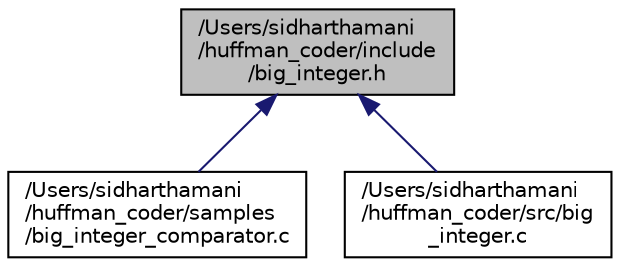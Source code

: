 digraph "/Users/sidharthamani/huffman_coder/include/big_integer.h"
{
  edge [fontname="Helvetica",fontsize="10",labelfontname="Helvetica",labelfontsize="10"];
  node [fontname="Helvetica",fontsize="10",shape=record];
  Node1 [label="/Users/sidharthamani\l/huffman_coder/include\l/big_integer.h",height=0.2,width=0.4,color="black", fillcolor="grey75", style="filled" fontcolor="black"];
  Node1 -> Node2 [dir="back",color="midnightblue",fontsize="10",style="solid",fontname="Helvetica"];
  Node2 [label="/Users/sidharthamani\l/huffman_coder/samples\l/big_integer_comparator.c",height=0.2,width=0.4,color="black", fillcolor="white", style="filled",URL="$big__integer__comparator_8c.html"];
  Node1 -> Node3 [dir="back",color="midnightblue",fontsize="10",style="solid",fontname="Helvetica"];
  Node3 [label="/Users/sidharthamani\l/huffman_coder/src/big\l_integer.c",height=0.2,width=0.4,color="black", fillcolor="white", style="filled",URL="$big__integer_8c.html",tooltip="The interface to the implementation of big integer logic This file contains functions required to int..."];
}

